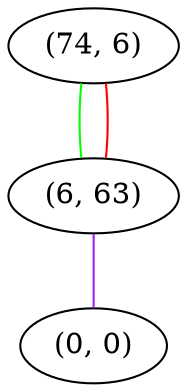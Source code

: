 graph "" {
"(74, 6)";
"(6, 63)";
"(0, 0)";
"(74, 6)" -- "(6, 63)"  [color=green, key=0, weight=2];
"(74, 6)" -- "(6, 63)"  [color=red, key=1, weight=1];
"(6, 63)" -- "(0, 0)"  [color=purple, key=0, weight=4];
}
